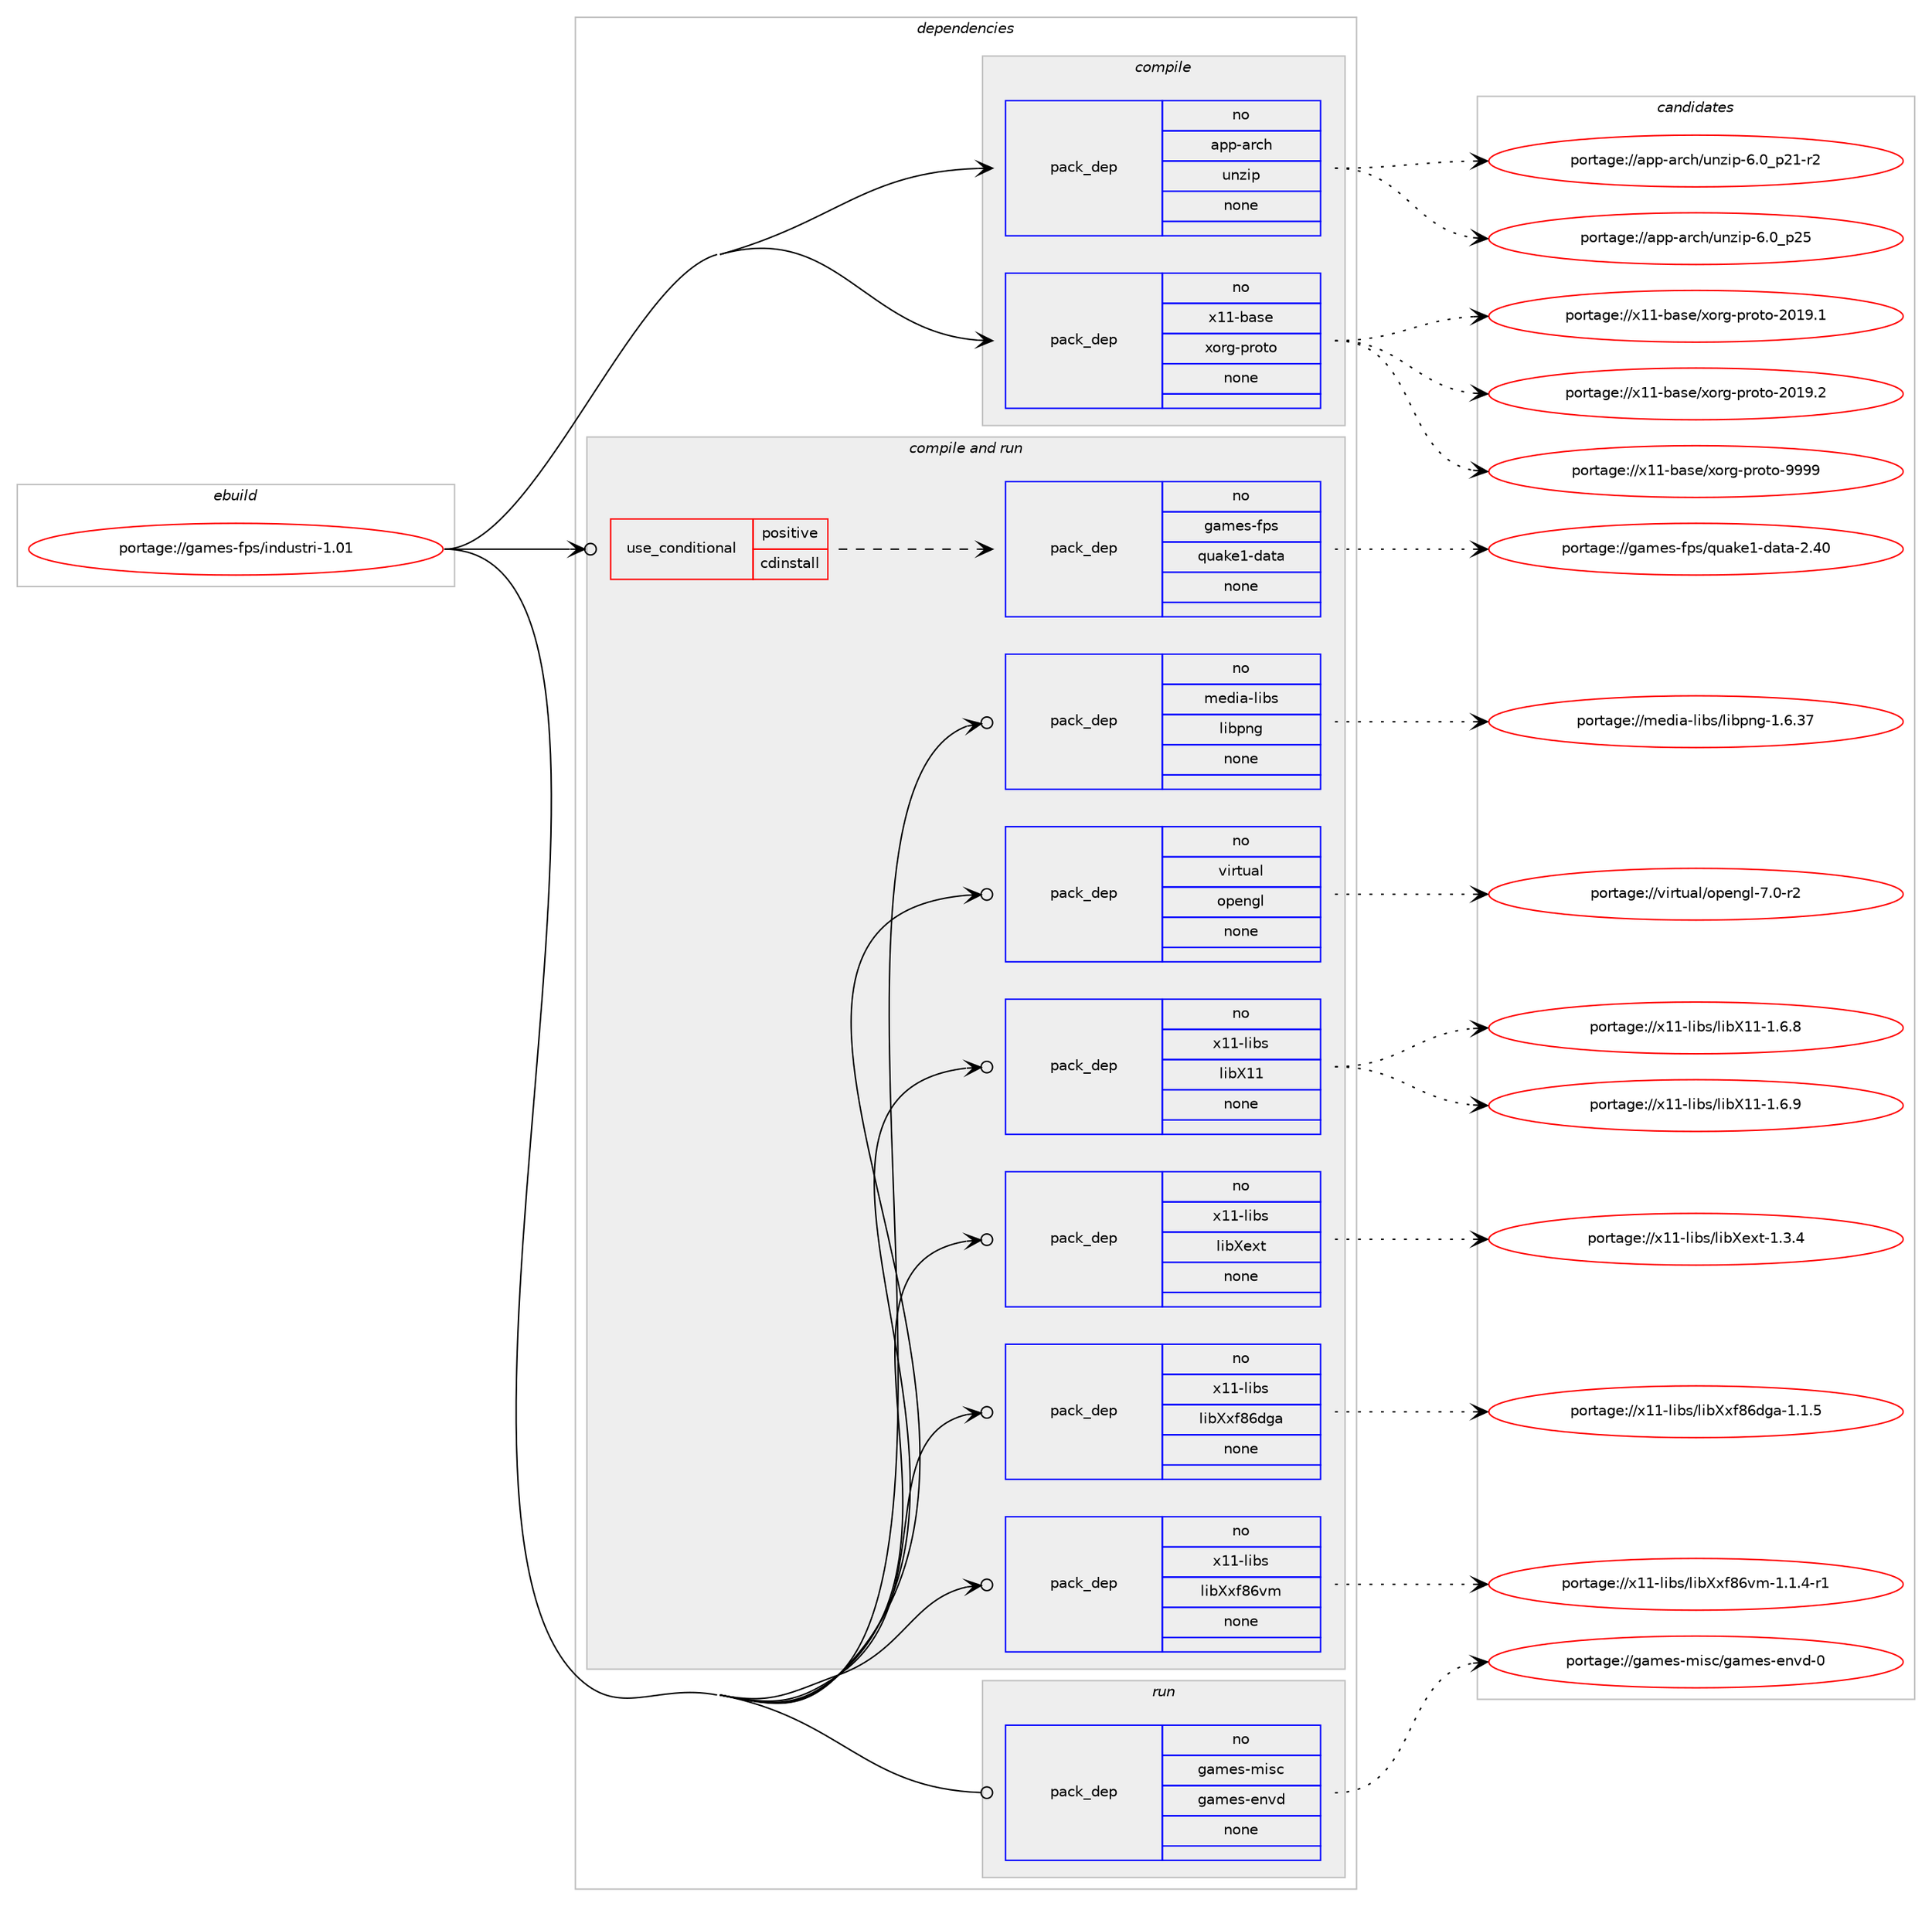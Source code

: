 digraph prolog {

# *************
# Graph options
# *************

newrank=true;
concentrate=true;
compound=true;
graph [rankdir=LR,fontname=Helvetica,fontsize=10,ranksep=1.5];#, ranksep=2.5, nodesep=0.2];
edge  [arrowhead=vee];
node  [fontname=Helvetica,fontsize=10];

# **********
# The ebuild
# **********

subgraph cluster_leftcol {
color=gray;
rank=same;
label=<<i>ebuild</i>>;
id [label="portage://games-fps/industri-1.01", color=red, width=4, href="../games-fps/industri-1.01.svg"];
}

# ****************
# The dependencies
# ****************

subgraph cluster_midcol {
color=gray;
label=<<i>dependencies</i>>;
subgraph cluster_compile {
fillcolor="#eeeeee";
style=filled;
label=<<i>compile</i>>;
subgraph pack195807 {
dependency272875 [label=<<TABLE BORDER="0" CELLBORDER="1" CELLSPACING="0" CELLPADDING="4" WIDTH="220"><TR><TD ROWSPAN="6" CELLPADDING="30">pack_dep</TD></TR><TR><TD WIDTH="110">no</TD></TR><TR><TD>app-arch</TD></TR><TR><TD>unzip</TD></TR><TR><TD>none</TD></TR><TR><TD></TD></TR></TABLE>>, shape=none, color=blue];
}
id:e -> dependency272875:w [weight=20,style="solid",arrowhead="vee"];
subgraph pack195808 {
dependency272876 [label=<<TABLE BORDER="0" CELLBORDER="1" CELLSPACING="0" CELLPADDING="4" WIDTH="220"><TR><TD ROWSPAN="6" CELLPADDING="30">pack_dep</TD></TR><TR><TD WIDTH="110">no</TD></TR><TR><TD>x11-base</TD></TR><TR><TD>xorg-proto</TD></TR><TR><TD>none</TD></TR><TR><TD></TD></TR></TABLE>>, shape=none, color=blue];
}
id:e -> dependency272876:w [weight=20,style="solid",arrowhead="vee"];
}
subgraph cluster_compileandrun {
fillcolor="#eeeeee";
style=filled;
label=<<i>compile and run</i>>;
subgraph cond73201 {
dependency272877 [label=<<TABLE BORDER="0" CELLBORDER="1" CELLSPACING="0" CELLPADDING="4"><TR><TD ROWSPAN="3" CELLPADDING="10">use_conditional</TD></TR><TR><TD>positive</TD></TR><TR><TD>cdinstall</TD></TR></TABLE>>, shape=none, color=red];
subgraph pack195809 {
dependency272878 [label=<<TABLE BORDER="0" CELLBORDER="1" CELLSPACING="0" CELLPADDING="4" WIDTH="220"><TR><TD ROWSPAN="6" CELLPADDING="30">pack_dep</TD></TR><TR><TD WIDTH="110">no</TD></TR><TR><TD>games-fps</TD></TR><TR><TD>quake1-data</TD></TR><TR><TD>none</TD></TR><TR><TD></TD></TR></TABLE>>, shape=none, color=blue];
}
dependency272877:e -> dependency272878:w [weight=20,style="dashed",arrowhead="vee"];
}
id:e -> dependency272877:w [weight=20,style="solid",arrowhead="odotvee"];
subgraph pack195810 {
dependency272879 [label=<<TABLE BORDER="0" CELLBORDER="1" CELLSPACING="0" CELLPADDING="4" WIDTH="220"><TR><TD ROWSPAN="6" CELLPADDING="30">pack_dep</TD></TR><TR><TD WIDTH="110">no</TD></TR><TR><TD>media-libs</TD></TR><TR><TD>libpng</TD></TR><TR><TD>none</TD></TR><TR><TD></TD></TR></TABLE>>, shape=none, color=blue];
}
id:e -> dependency272879:w [weight=20,style="solid",arrowhead="odotvee"];
subgraph pack195811 {
dependency272880 [label=<<TABLE BORDER="0" CELLBORDER="1" CELLSPACING="0" CELLPADDING="4" WIDTH="220"><TR><TD ROWSPAN="6" CELLPADDING="30">pack_dep</TD></TR><TR><TD WIDTH="110">no</TD></TR><TR><TD>virtual</TD></TR><TR><TD>opengl</TD></TR><TR><TD>none</TD></TR><TR><TD></TD></TR></TABLE>>, shape=none, color=blue];
}
id:e -> dependency272880:w [weight=20,style="solid",arrowhead="odotvee"];
subgraph pack195812 {
dependency272881 [label=<<TABLE BORDER="0" CELLBORDER="1" CELLSPACING="0" CELLPADDING="4" WIDTH="220"><TR><TD ROWSPAN="6" CELLPADDING="30">pack_dep</TD></TR><TR><TD WIDTH="110">no</TD></TR><TR><TD>x11-libs</TD></TR><TR><TD>libX11</TD></TR><TR><TD>none</TD></TR><TR><TD></TD></TR></TABLE>>, shape=none, color=blue];
}
id:e -> dependency272881:w [weight=20,style="solid",arrowhead="odotvee"];
subgraph pack195813 {
dependency272882 [label=<<TABLE BORDER="0" CELLBORDER="1" CELLSPACING="0" CELLPADDING="4" WIDTH="220"><TR><TD ROWSPAN="6" CELLPADDING="30">pack_dep</TD></TR><TR><TD WIDTH="110">no</TD></TR><TR><TD>x11-libs</TD></TR><TR><TD>libXext</TD></TR><TR><TD>none</TD></TR><TR><TD></TD></TR></TABLE>>, shape=none, color=blue];
}
id:e -> dependency272882:w [weight=20,style="solid",arrowhead="odotvee"];
subgraph pack195814 {
dependency272883 [label=<<TABLE BORDER="0" CELLBORDER="1" CELLSPACING="0" CELLPADDING="4" WIDTH="220"><TR><TD ROWSPAN="6" CELLPADDING="30">pack_dep</TD></TR><TR><TD WIDTH="110">no</TD></TR><TR><TD>x11-libs</TD></TR><TR><TD>libXxf86dga</TD></TR><TR><TD>none</TD></TR><TR><TD></TD></TR></TABLE>>, shape=none, color=blue];
}
id:e -> dependency272883:w [weight=20,style="solid",arrowhead="odotvee"];
subgraph pack195815 {
dependency272884 [label=<<TABLE BORDER="0" CELLBORDER="1" CELLSPACING="0" CELLPADDING="4" WIDTH="220"><TR><TD ROWSPAN="6" CELLPADDING="30">pack_dep</TD></TR><TR><TD WIDTH="110">no</TD></TR><TR><TD>x11-libs</TD></TR><TR><TD>libXxf86vm</TD></TR><TR><TD>none</TD></TR><TR><TD></TD></TR></TABLE>>, shape=none, color=blue];
}
id:e -> dependency272884:w [weight=20,style="solid",arrowhead="odotvee"];
}
subgraph cluster_run {
fillcolor="#eeeeee";
style=filled;
label=<<i>run</i>>;
subgraph pack195816 {
dependency272885 [label=<<TABLE BORDER="0" CELLBORDER="1" CELLSPACING="0" CELLPADDING="4" WIDTH="220"><TR><TD ROWSPAN="6" CELLPADDING="30">pack_dep</TD></TR><TR><TD WIDTH="110">no</TD></TR><TR><TD>games-misc</TD></TR><TR><TD>games-envd</TD></TR><TR><TD>none</TD></TR><TR><TD></TD></TR></TABLE>>, shape=none, color=blue];
}
id:e -> dependency272885:w [weight=20,style="solid",arrowhead="odot"];
}
}

# **************
# The candidates
# **************

subgraph cluster_choices {
rank=same;
color=gray;
label=<<i>candidates</i>>;

subgraph choice195807 {
color=black;
nodesep=1;
choiceportage9711211245971149910447117110122105112455446489511250494511450 [label="portage://app-arch/unzip-6.0_p21-r2", color=red, width=4,href="../app-arch/unzip-6.0_p21-r2.svg"];
choiceportage971121124597114991044711711012210511245544648951125053 [label="portage://app-arch/unzip-6.0_p25", color=red, width=4,href="../app-arch/unzip-6.0_p25.svg"];
dependency272875:e -> choiceportage9711211245971149910447117110122105112455446489511250494511450:w [style=dotted,weight="100"];
dependency272875:e -> choiceportage971121124597114991044711711012210511245544648951125053:w [style=dotted,weight="100"];
}
subgraph choice195808 {
color=black;
nodesep=1;
choiceportage1204949459897115101471201111141034511211411111611145504849574649 [label="portage://x11-base/xorg-proto-2019.1", color=red, width=4,href="../x11-base/xorg-proto-2019.1.svg"];
choiceportage1204949459897115101471201111141034511211411111611145504849574650 [label="portage://x11-base/xorg-proto-2019.2", color=red, width=4,href="../x11-base/xorg-proto-2019.2.svg"];
choiceportage120494945989711510147120111114103451121141111161114557575757 [label="portage://x11-base/xorg-proto-9999", color=red, width=4,href="../x11-base/xorg-proto-9999.svg"];
dependency272876:e -> choiceportage1204949459897115101471201111141034511211411111611145504849574649:w [style=dotted,weight="100"];
dependency272876:e -> choiceportage1204949459897115101471201111141034511211411111611145504849574650:w [style=dotted,weight="100"];
dependency272876:e -> choiceportage120494945989711510147120111114103451121141111161114557575757:w [style=dotted,weight="100"];
}
subgraph choice195809 {
color=black;
nodesep=1;
choiceportage10397109101115451021121154711311797107101494510097116974550465248 [label="portage://games-fps/quake1-data-2.40", color=red, width=4,href="../games-fps/quake1-data-2.40.svg"];
dependency272878:e -> choiceportage10397109101115451021121154711311797107101494510097116974550465248:w [style=dotted,weight="100"];
}
subgraph choice195810 {
color=black;
nodesep=1;
choiceportage109101100105974510810598115471081059811211010345494654465155 [label="portage://media-libs/libpng-1.6.37", color=red, width=4,href="../media-libs/libpng-1.6.37.svg"];
dependency272879:e -> choiceportage109101100105974510810598115471081059811211010345494654465155:w [style=dotted,weight="100"];
}
subgraph choice195811 {
color=black;
nodesep=1;
choiceportage1181051141161179710847111112101110103108455546484511450 [label="portage://virtual/opengl-7.0-r2", color=red, width=4,href="../virtual/opengl-7.0-r2.svg"];
dependency272880:e -> choiceportage1181051141161179710847111112101110103108455546484511450:w [style=dotted,weight="100"];
}
subgraph choice195812 {
color=black;
nodesep=1;
choiceportage120494945108105981154710810598884949454946544656 [label="portage://x11-libs/libX11-1.6.8", color=red, width=4,href="../x11-libs/libX11-1.6.8.svg"];
choiceportage120494945108105981154710810598884949454946544657 [label="portage://x11-libs/libX11-1.6.9", color=red, width=4,href="../x11-libs/libX11-1.6.9.svg"];
dependency272881:e -> choiceportage120494945108105981154710810598884949454946544656:w [style=dotted,weight="100"];
dependency272881:e -> choiceportage120494945108105981154710810598884949454946544657:w [style=dotted,weight="100"];
}
subgraph choice195813 {
color=black;
nodesep=1;
choiceportage12049494510810598115471081059888101120116454946514652 [label="portage://x11-libs/libXext-1.3.4", color=red, width=4,href="../x11-libs/libXext-1.3.4.svg"];
dependency272882:e -> choiceportage12049494510810598115471081059888101120116454946514652:w [style=dotted,weight="100"];
}
subgraph choice195814 {
color=black;
nodesep=1;
choiceportage12049494510810598115471081059888120102565410010397454946494653 [label="portage://x11-libs/libXxf86dga-1.1.5", color=red, width=4,href="../x11-libs/libXxf86dga-1.1.5.svg"];
dependency272883:e -> choiceportage12049494510810598115471081059888120102565410010397454946494653:w [style=dotted,weight="100"];
}
subgraph choice195815 {
color=black;
nodesep=1;
choiceportage1204949451081059811547108105988812010256541181094549464946524511449 [label="portage://x11-libs/libXxf86vm-1.1.4-r1", color=red, width=4,href="../x11-libs/libXxf86vm-1.1.4-r1.svg"];
dependency272884:e -> choiceportage1204949451081059811547108105988812010256541181094549464946524511449:w [style=dotted,weight="100"];
}
subgraph choice195816 {
color=black;
nodesep=1;
choiceportage1039710910111545109105115994710397109101115451011101181004548 [label="portage://games-misc/games-envd-0", color=red, width=4,href="../games-misc/games-envd-0.svg"];
dependency272885:e -> choiceportage1039710910111545109105115994710397109101115451011101181004548:w [style=dotted,weight="100"];
}
}

}
